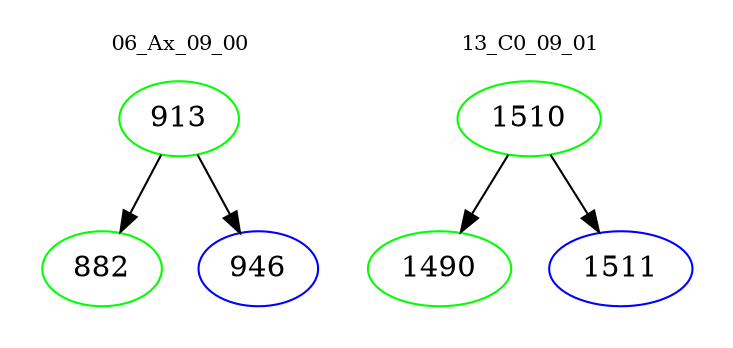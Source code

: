 digraph{
subgraph cluster_0 {
color = white
label = "06_Ax_09_00";
fontsize=10;
T0_913 [label="913", color="green"]
T0_913 -> T0_882 [color="black"]
T0_882 [label="882", color="green"]
T0_913 -> T0_946 [color="black"]
T0_946 [label="946", color="blue"]
}
subgraph cluster_1 {
color = white
label = "13_C0_09_01";
fontsize=10;
T1_1510 [label="1510", color="green"]
T1_1510 -> T1_1490 [color="black"]
T1_1490 [label="1490", color="green"]
T1_1510 -> T1_1511 [color="black"]
T1_1511 [label="1511", color="blue"]
}
}

